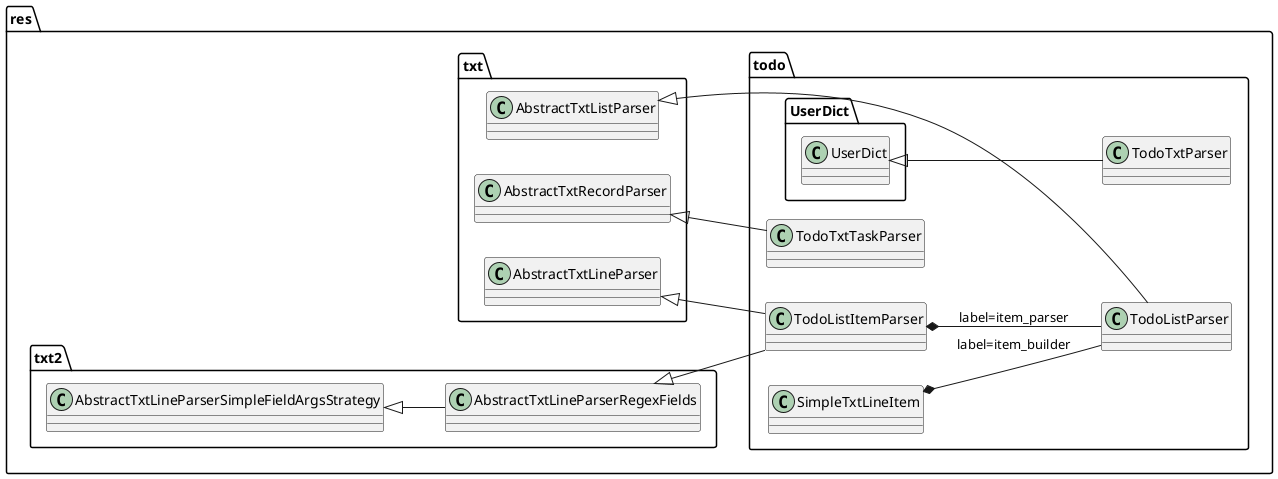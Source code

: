 @startuml
left to right direction
package res {
  package txt {
    class AbstractTxtLineParser
    class AbstractTxtRecordParser
    class AbstractTxtListParser
  }
  package txt2 {
    class AbstractTxtLineParserRegexFields
    class AbstractTxtLineParserSimpleFieldArgsStrategy
  }
  package todo {
    class TodoListItemParser
    class TodoListParser
    class TodoTxtTaskParser
    class TodoTxtParser

    AbstractTxtLineParserRegexFields <|-- TodoListItemParser
    AbstractTxtLineParser <|-- TodoListItemParser

    AbstractTxtRecordParser <|-- TodoTxtTaskParser
    UserDict.UserDict <|-- TodoTxtParser

    TodoListItemParser *-- TodoListParser : label=item_parser
    SimpleTxtLineItem *-- TodoListParser : label=item_builder

    AbstractTxtListParser <|-- TodoListParser
    AbstractTxtLineParserSimpleFieldArgsStrategy <|-- AbstractTxtLineParserRegexFields
  }
}
@enduml
